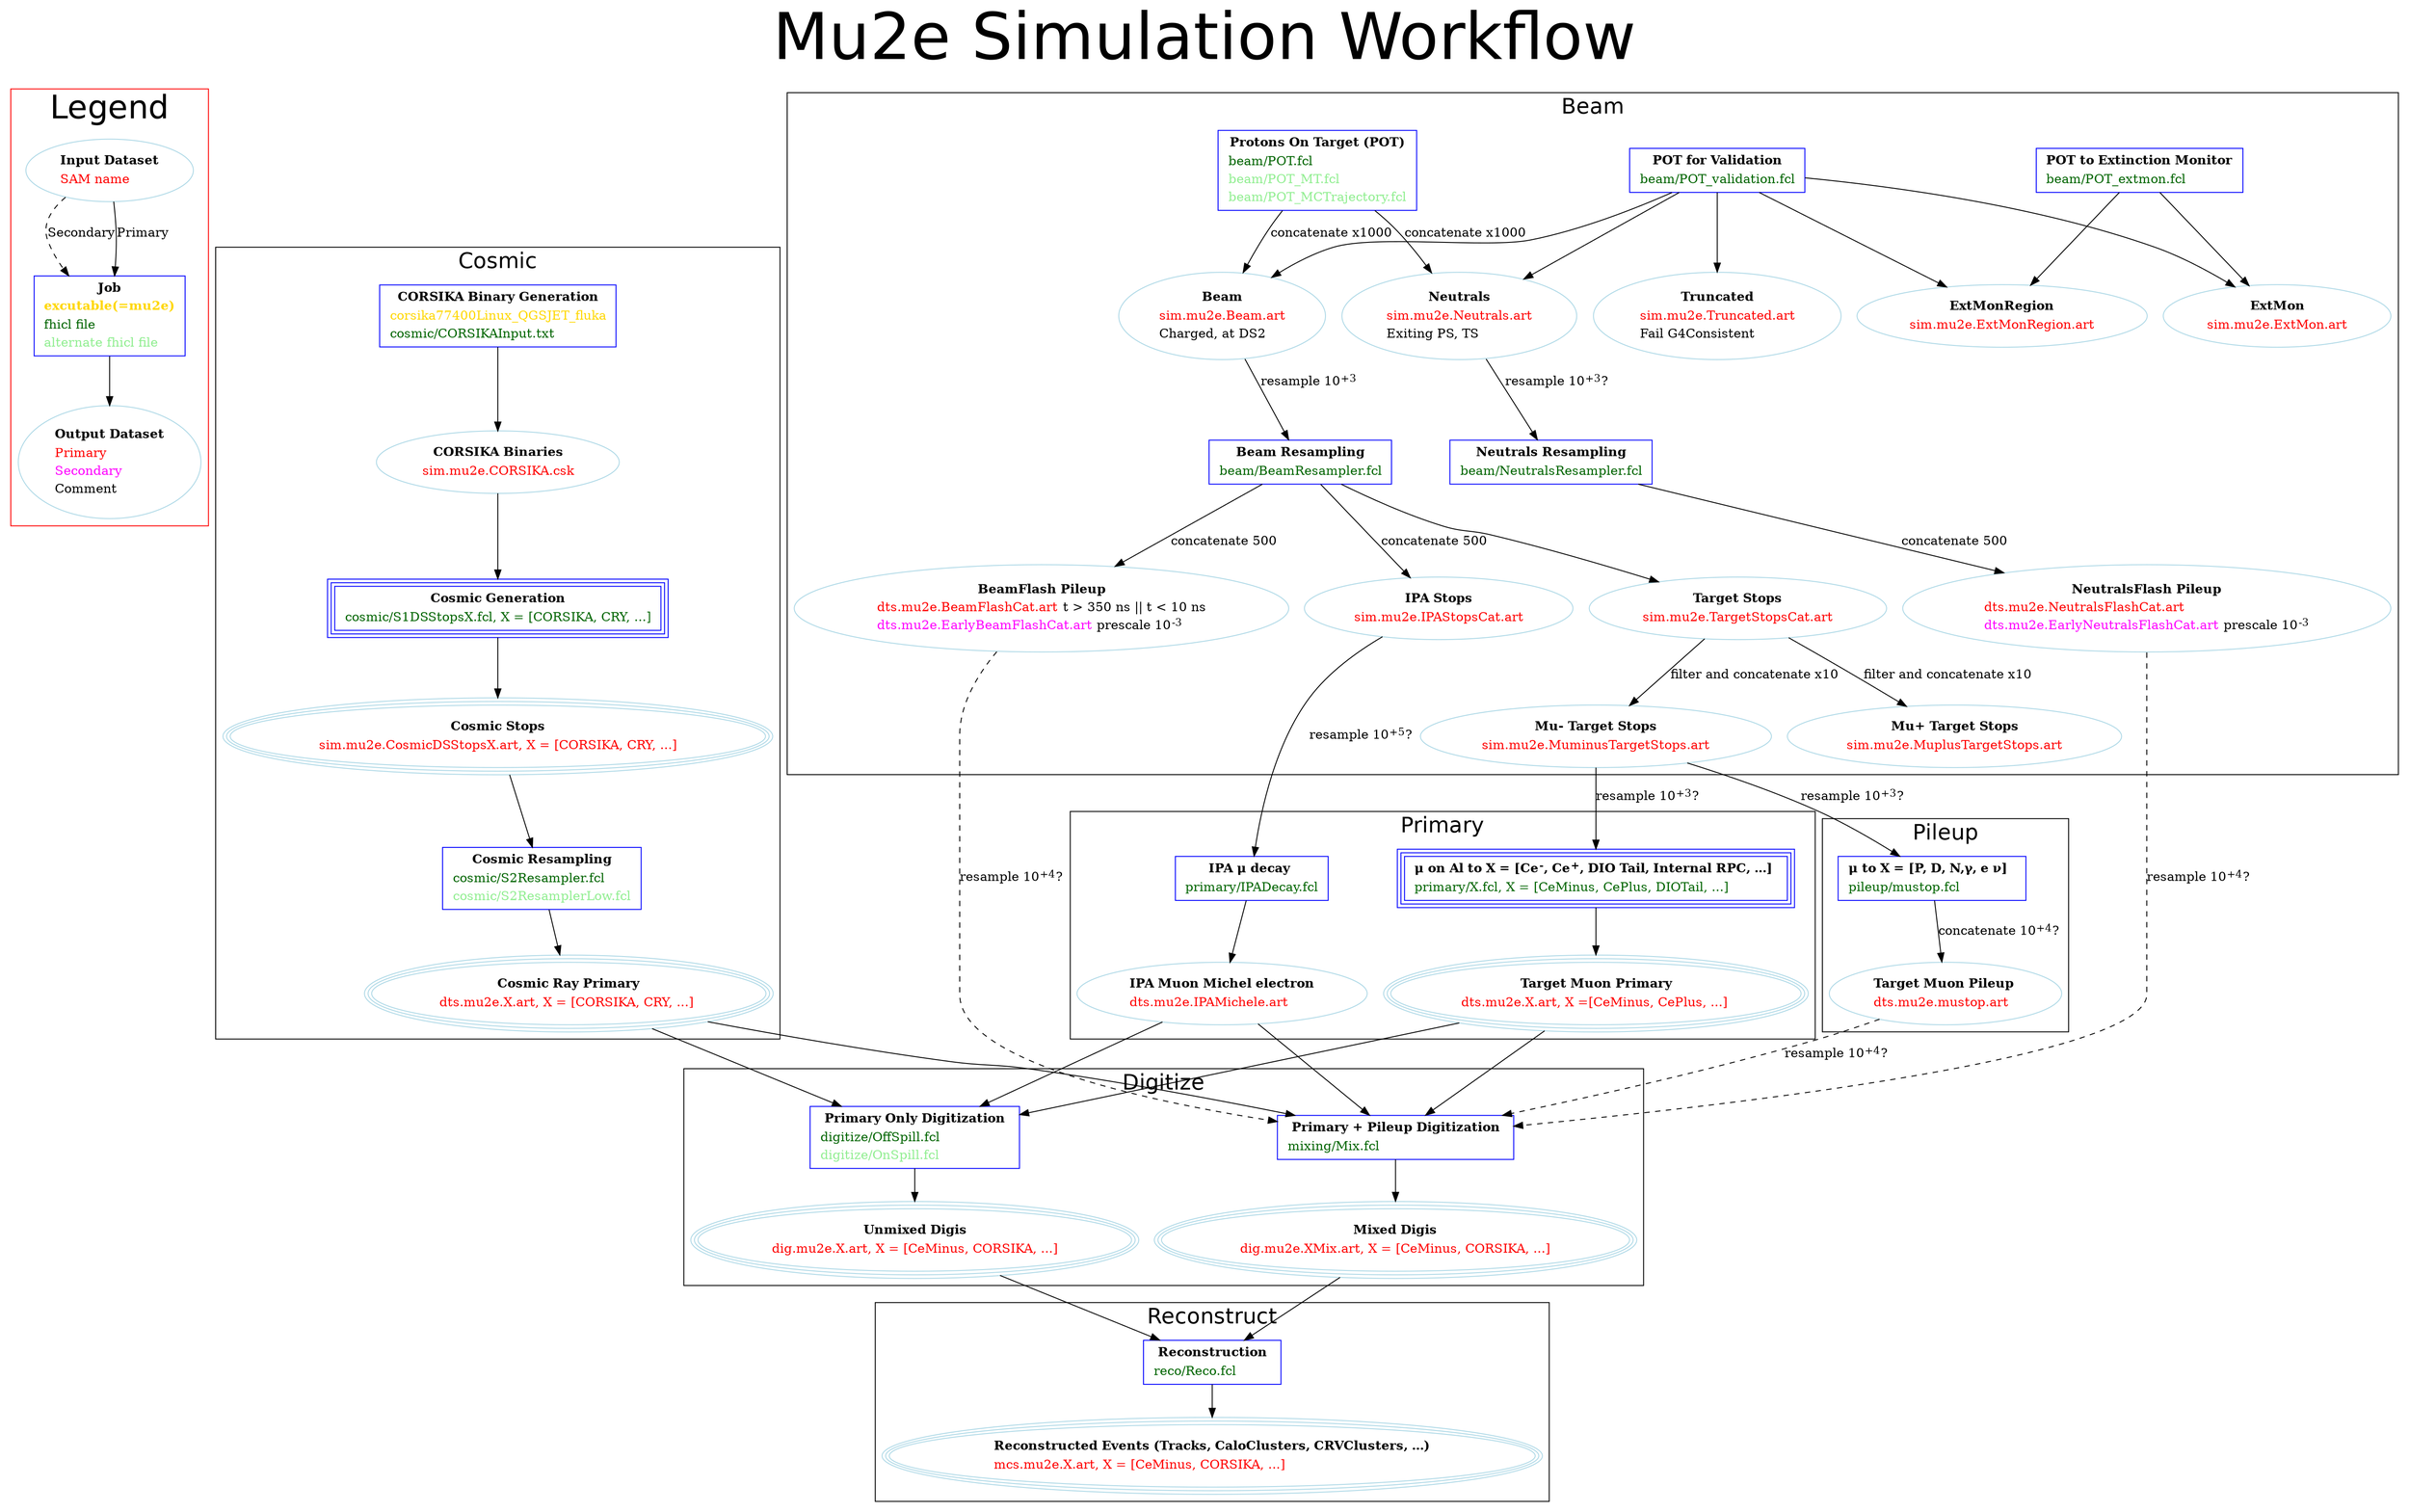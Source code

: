 /* Flowchart showing the simulation workflow for Mu2e.
 * To compile:
 *
 *     dot -T(suf) SimulationWorkflow.dot -o SimulationWorkflow.(suf), suf=tiff, jpg, pdf, ...
 *    See https://graphviz.gitlab.io/documentation/ for more details
 *
 */

digraph SimWorkflow {
  /* size="14,11"; */
  label = "Mu2e Simulation Workflow";
  fontname="Helvetica";
  fontsize="72";
  labelloc = t;

  subgraph clusterLegend {
    rankdir=TB;
    color="red";
    label="Legend";
    fontsize="36";
    Job [shape=box,color=blue,
	label=<<table border="0" cellborder="0" cellspacing="1">
	  <tr><td align="center"><b>Job</b></td></tr>
	  <tr><td align="center"><b><font color="gold">excutable(=mu2e)</font></b></td></tr>
	  <tr><td align="left"><font color="darkgreen">fhicl file</font></td></tr>
	  <tr><td align="left"><font color="lightgreen">alternate fhicl file</font></td></tr>
	  </table>>];

    Input [shape=oval, color=lightblue,
	  label=<<table border="0" cellborder="0" cellspacing="1">
	    <tr><td align="center"><b>Input Dataset</b></td></tr>
	    <tr><td align="left"><font color="red">SAM name</font></td></tr>
	    </table>>];
    Output [shape=oval, color=lightblue,
	   label=<<table border="0" cellborder="0" cellspacing="1">
	     <tr><td align="center"><b>Output Dataset</b></td></tr>
	     <tr><td align="left"><font color="red">Primary</font></td></tr>
	     <tr><td align="left"><font color="fuchsia">Secondary</font></td></tr>
	     <tr><td align="left"><font color="black">Comment</font></td></tr>
	     </table>>];

    Input -> Job [style=dashed, label="Secondary"];
    Input -> Job [style=solid, label="Primary"];
    Job->Output;
  }

  subgraph clusterCosmic {
    label="Cosmic";
    fontsize="24";

    CosmicStage0 [shape=box, peripheries=1, color=blue,
		 label=<<table border="0" cellborder="0" cellspacing="1">
		   <tr><td align="center"><b>CORSIKA Binary Generation</b></td></tr>
		   <tr><td align="left"><font color="gold">corsika77400Linux_QGSJET_fluka</font></td></tr>
		   <tr><td align="left"><font color="darkgreen">cosmic/CORSIKAInput.txt</font></td></tr>
		   </table>>];

    CORSIKAOutput [shape=oval, peripheries=1, color=lightblue,
		  label=<<table border="0" cellborder="0" cellspacing="1">
		    <tr><td align="center"><b>CORSIKA Binaries</b></td></tr>
		    <tr><td align="left"><font color="red">sim.mu2e.CORSIKA.csk</font></td></tr>
		    </table>>];

    CosmicStage0 -> CORSIKAOutput;

    CosmicGenerator [shape=box, peripheries=3, color=blue,
		    label=<<table border="0" cellborder="0" cellspacing="1">
		      <tr><td align="center"><b>Cosmic Generation</b></td></tr>
		      <tr><td align="left"><font color="darkgreen">cosmic/S1DSStopsX.fcl, X = [CORSIKA, CRY, ...]</font></td></tr>
		      </table>>];

    CORSIKAOutput -> CosmicGenerator;

    CosmicStage1Output [shape=oval, peripheries=3, color=lightblue,
		       label=<<table border="0" cellborder="0" cellspacing="1">
			 <tr><td align="center"><b>Cosmic Stops</b></td></tr>
			 <tr><td align="left"><font color="red">sim.mu2e.CosmicDSStopsX.art, X = [CORSIKA, CRY, ...]</font></td></tr>
			 </table>>];

    CosmicGenerator -> CosmicStage1Output;

    CosmicStage2 [shape=box, peripheries=1, color=blue,
		 label=<<table border="0" cellborder="0" cellspacing="1">
		   <tr><td align="center"><b>Cosmic Resampling</b></td></tr>
		   <tr><td align="left"><font color="darkgreen">cosmic/S2Resampler.fcl</font></td></tr>
		   <tr><td align="left"><font color="lightgreen">cosmic/S2ResamplerLow.fcl</font></td></tr>
		   </table>>];


    CosmicPrimary [shape=oval, peripheries=3, color=lightblue,
		  label=<<table border="0" cellborder="0" cellspacing="1">
		    <tr><td align="center"><b>Cosmic Ray Primary</b></td></tr>
		    <tr><td align="left"><font color="red">dts.mu2e.X.art, X = [CORSIKA, CRY, ...] </font></td></tr>
		    </table>>];

    CosmicStage1Output -> CosmicStage2;
    CosmicStage2 -> CosmicPrimary;
  }

  subgraph clusterBeam {
    label="Beam";
    fontsize="24";

    POT_ExtMon [shape=box,color=blue,
	label=<<table border="0" cellborder="0" cellspacing="1">
	  <tr><td align="center"><b>POT to Extinction Monitor</b></td></tr>
	  <tr><td align="left"><font color="darkgreen">beam/POT_extmon.fcl</font></td></tr>
	  </table>>];

    POT_Validation [shape=box,color=blue,
	label=<<table border="0" cellborder="0" cellspacing="1">
	  <tr><td align="center"><b>POT for Validation</b></td></tr>
	  <tr><td align="left"><font color="darkgreen">beam/POT_validation.fcl</font></td></tr>
	  </table>>];

    POT [shape=box,color=blue,
	label=<<table border="0" cellborder="0" cellspacing="1">
	  <tr><td align="center"><b>Protons On Target (POT)</b></td></tr>
	  <tr><td align="left"><font color="darkgreen">beam/POT.fcl</font></td></tr>
	  <tr><td align="left"><font color="lightgreen">beam/POT_MT.fcl</font></td></tr>
	  <tr><td align="left"><font color="lightgreen">beam/POT_MCTrajectory.fcl</font></td></tr>
	  </table>>];


    {rank=same POT POT_Validation POT_ExtMon};

    Beam [shape=oval,color=lightblue,
	 label=<<table border="0" cellborder="0" cellspacing="1">
	   <tr><td align="center"><b>Beam</b></td></tr>
	   <tr><td align="left"><font color="red">sim.mu2e.Beam.art</font></td></tr>
	   <tr><td align="left"><font color="black">Charged, at DS2</font></td></tr>
	   </table>>];
    Neutrals [shape=oval, color=lightblue,
	     label=<<table border="0" cellborder="0" cellspacing="1">
	       <tr><td align="center"><b>Neutrals</b></td></tr>
	       <tr><td align="left"><font color="red">sim.mu2e.Neutrals.art</font></td></tr>
	       <tr><td align="left"><font color="black">Exiting PS, TS</font></td></tr>
	       </table>>];
    ExtMon [shape=oval,color=lightblue,
	 label=<<table border="0" cellborder="0" cellspacing="1">
	   <tr><td align="center"><b>ExtMon</b></td></tr>
	   <tr><td align="left"><font color="red">sim.mu2e.ExtMon.art</font></td></tr>
	   </table>>];
    ExtMonRegion [shape=oval,color=lightblue,
	 label=<<table border="0" cellborder="0" cellspacing="1">
	   <tr><td align="center"><b>ExtMonRegion</b></td></tr>
	   <tr><td align="left"><font color="red">sim.mu2e.ExtMonRegion.art</font></td></tr>
	   </table>>];
    Truncated [shape=oval, color=lightblue,
	     label=<<table border="0" cellborder="0" cellspacing="1">
	       <tr><td align="center"><b>Truncated</b></td></tr>
	       <tr><td align="left"><font color="red">sim.mu2e.Truncated.art</font></td></tr>
	       <tr><td align="left"><font color="black">Fail G4Consistent</font></td></tr>
	       </table>>];

    POT -> Neutrals [ label="concatenate x1000"];
    POT ->  Beam [ label="concatenate x1000"];

    POT_ExtMon ->  ExtMon
    POT_ExtMon ->  ExtMonRegion

    POT_Validation -> Neutrals
    POT_Validation -> Beam
    POT_Validation -> ExtMon
    POT_Validation -> ExtMonRegion
    POT_Validation -> Truncated


    NeutralsResampling [shape=box,color=blue,
		       label=<<table border="0" cellborder="0" cellspacing="1">
			 <tr><td align="center"><b>Neutrals Resampling</b></td></tr>
			 <tr><td align="left"><font color="darkgreen">beam/NeutralsResampler.fcl</font></td></tr>
			 </table>>];

    BeamResampling [shape=box,color=blue,
		   label=<<table border="0" cellborder="0" cellspacing="1">
		     <tr><td align="center"><b>Beam Resampling</b></td></tr>
		     <tr><td align="left"><font color="darkgreen">beam/BeamResampler.fcl</font></td></tr>
		     </table>>];

    Beam -> BeamResampling [ label=<resample 10<sup>+3</sup>> ];
    Neutrals -> NeutralsResampling [ label=<resample 10<sup>+3</sup>?> ];


    TargetStops [shape=oval, color=lightblue,
		label=<<table border="0" cellborder="0" cellspacing="1">
		  <tr><td align="center"><b>Target Stops</b></td></tr>
		  <tr><td align="left"><font color="red">sim.mu2e.TargetStopsCat.art</font></td></tr>
		  </table>>];

    IPAStops [shape=oval, color=lightblue,
	     label=<<table border="0" cellborder="0" cellspacing="1">
	       <tr><td align="center"><b>IPA Stops</b></td></tr>
	       <tr><td align="left"><font color="red">sim.mu2e.IPAStopsCat.art</font></td></tr>
	       </table>>];

    BeamResampling -> TargetStops;
    BeamResampling -> IPAStops [ label="concatenate 500" ];

    MuminusTargetStops [shape=oval, color=lightblue,
		label=<<table border="0" cellborder="0" cellspacing="1">
		  <tr><td align="center"><b>Mu- Target Stops</b></td></tr>
		  <tr><td align="left"><font color="red">sim.mu2e.MuminusTargetStops.art</font></td></tr>
		  </table>>];

    MuplusTargetStops [shape=oval, color=lightblue,
		label=<<table border="0" cellborder="0" cellspacing="1">
		  <tr><td align="center"><b>Mu+ Target Stops</b></td></tr>
		  <tr><td align="left"><font color="red">sim.mu2e.MuplusTargetStops.art</font></td></tr>
		  </table>>];

    TargetStops -> MuminusTargetStops [ label="filter and concatenate x10"];
    TargetStops -> MuplusTargetStops [ label="filter and concatenate x10"];

    BeamFlashPileup [shape=oval, color=lightblue,
		    label=<<table border="0" cellborder="0" cellspacing="1">
		      <tr><td align="center"><b>BeamFlash Pileup</b></td></tr>
		      <tr><td align="left"><font color="red">dts.mu2e.BeamFlashCat.art</font> <font color="black">t &gt; 350 ns || t &lt; 10 ns</font></td></tr>
		      <tr><td align="left"><font color="fuchsia">dts.mu2e.EarlyBeamFlashCat.art</font><font color="black"> prescale 10<sup>-3</sup></font></td></tr>
		      </table>>];

    NeutralsFlashPileup [shape=oval, color=lightblue,
			label=<<table border="0" cellborder="0" cellspacing="1">
			  <tr><td align="center"><b>NeutralsFlash Pileup</b></td></tr>
			  <tr><td align="left"><font color="red">dts.mu2e.NeutralsFlashCat.art</font> </td></tr>
		      <tr><td align="left"><font color="fuchsia">dts.mu2e.EarlyNeutralsFlashCat.art</font><font color="black"> prescale 10<sup>-3</sup></font></td></tr>
			  </table>>];
    NeutralsResampling -> NeutralsFlashPileup [ label="concatenate 500" ];
    BeamResampling -> BeamFlashPileup [ label="concatenate 500" ];

  }

  subgraph clusterPrimary {
    label="Primary";
    fontsize="24";

    PrimaryMuonTerm [shape=box, peripheries=3, color=blue,
		    label=<<table border="0" cellborder="0" cellspacing="1">
		      <tr><td align="center"><b>&mu; on Al to X = [Ce<sup>-</sup>, Ce<sup>+</sup>, DIO Tail, Internal RPC, ...] </b></td></tr>
		      <tr><td align="left"><font color="darkgreen">primary/X.fcl, X = [CeMinus, CePlus, DIOTail, ...]</font></td></tr>
		      </table>>];

    IPAMuonTerm [shape=box, peripheries=1, color=blue,
		label=<<table border="0" cellborder="0" cellspacing="1">
		  <tr><td align="center"><b>IPA &mu; decay </b></td></tr>
		  <tr><td align="left"><font color="darkgreen">primary/IPADecay.fcl</font></td></tr>
		  </table>>];


    MuminusTargetStops -> PrimaryMuonTerm [ label=<resample 10<sup>+3</sup>?> ];

    IPAStops -> IPAMuonTerm [ label=<resample 10<sup>+5</sup>?> ];

    TargetMuonPrimary [shape=oval, peripheries=3, color=lightblue,
		      label=<<table border="0" cellborder="0" cellspacing="1">
			<tr><td align="center"><b>Target Muon Primary</b></td></tr>
			<tr><td align="left"><font color="red">dts.mu2e.X.art, X =[CeMinus, CePlus, ...] </font></td></tr>
			</table>>];
    IPAMuonMichel [shape=oval, peripheries=1, color=lightblue,
		  label=<<table border="0" cellborder="0" cellspacing="1">
		    <tr><td align="center"><b>IPA Muon Michel electron</b></td></tr>
		    <tr><td align="left"><font color="red">dts.mu2e.IPAMichele.art </font></td></tr>
		    </table>>];

    PrimaryMuonTerm -> TargetMuonPrimary;
    IPAMuonTerm -> IPAMuonMichel;
    {rank=same TargetMuonPrimary IPAMuonMichel };
  }

  subgraph clusterPileup {
    label="Pileup";
    fontsize="24";


    TargetMuonPileup [shape=oval, color=lightblue,
		     label=<<table border="0" cellborder="0" cellspacing="1">
		       <tr><td align="center"><b>Target Muon Pileup </b></td></tr>
		       <tr><td align="left"><font color="red">dts.mu2e.mustop.art</font></td></tr>
		       </table>>];

    PileupMuonTerm [shape=box,color=blue,
		   label=<<table border="0" cellborder="0" cellspacing="1">
		     <tr><td align="center"><b>&mu; to X = [P, D, N,&gamma;, e &nu;]  </b></td></tr>
		     <tr><td align="left"><font color="darkgreen">pileup/mustop.fcl</font></td></tr>
		     </table>>];

    PileupMuonTerm -> TargetMuonPileup [ label=<concatenate 10<sup>+4</sup>?> ];
    /*    {rank=same TargetMuonPileup BeamFlashPileup NeutralsFlashPileup }; */
    MuminusTargetStops -> PileupMuonTerm [ label=<resample 10<sup>+3</sup>?> ];

  }


  subgraph clusterDigitize {
    label="Digitize";
    fontsize="24";


    MixDigitization [shape=box, peripheries=1, color=blue,
		    label=<<table border="0" cellborder="0" cellspacing="1">
		      <tr><td align="center"><b> Primary + Pileup Digitization </b></td></tr>
		      <tr><td align="left"><font color="darkgreen">mixing/Mix.fcl</font></td></tr>
		      </table>>];

    NomixDigitization [shape=box, peripheries=1, color=blue,
		      label=<<table border="0" cellborder="0" cellspacing="1">
			<tr><td align="center"><b> Primary Only Digitization </b></td></tr>
			<tr><td align="left"><font color="darkgreen">digitize/OffSpill.fcl</font></td></tr>
			<tr><td align="left"><font color="lightgreen">digitize/OnSpill.fcl</font></td></tr>
			</table>>];

    TargetMuonPrimary -> MixDigitization;
    IPAMuonMichel -> MixDigitization;
    CosmicPrimary -> MixDigitization;
    TargetMuonPileup -> MixDigitization [style=dashed, label=<resample 10<sup>+4</sup>?> ];
    BeamFlashPileup -> MixDigitization [style=dashed, label=<resample 10<sup>+4</sup>?>];
    NeutralsFlashPileup -> MixDigitization [style=dashed, label=<resample 10<sup>+4</sup>?>];

    TargetMuonPrimary -> NomixDigitization;
    IPAMuonMichel -> NomixDigitization;
    CosmicPrimary -> NomixDigitization;

    UnmixedDigis [shape=oval, peripheries=3, color=lightblue,
		 label=<<table border="0" cellborder="0" cellspacing="1">
		   <tr><td align="center"><b>Unmixed Digis</b></td></tr>
		   <tr><td align="left"><font color="red">dig.mu2e.X.art, X = [CeMinus, CORSIKA, ...]</font></td></tr>
		   </table>>];

    MixedDigis [shape=oval, peripheries=3, color=lightblue,
	       label=<<table border="0" cellborder="0" cellspacing="1">
		 <tr><td align="center"><b>Mixed Digis</b></td></tr>
		 <tr><td align="left"><font color="red">dig.mu2e.XMix.art, X = [CeMinus, CORSIKA, ...]</font></td></tr>
		 </table>>];

    NomixDigitization -> UnmixedDigis;
    MixDigitization -> MixedDigis;

    {rank=same NomixDigitization MixDigitization};

  }
  subgraph clusterReco {
    label="Reconstruct";
    fontsize="24";


    Reconstruction [shape=box, peripheries=1, color=blue,
		   label=<<table border="0" cellborder="0" cellspacing="1">
		     <tr><td align="center"><b> Reconstruction </b></td></tr>
		     <tr><td align="left"><font color="darkgreen">reco/Reco.fcl </font></td></tr>
		     </table>>];

    Reco [shape=oval, color=lightblue, peripheries=3
      label=<<table border="0" cellborder="0" cellspacing="1">
      <tr><td align="center"><b>Reconstructed Events (Tracks, CaloClusters, CRVClusters, ...)</b></td></tr>
      <tr><td align="left"><font color="red">mcs.mu2e.X.art, X = [CeMinus, CORSIKA, ...]</font></td></tr>
      </table>>];

    MixedDigis -> Reconstruction
      UnmixedDigis -> Reconstruction
      Reconstruction -> Reco

  }
}
